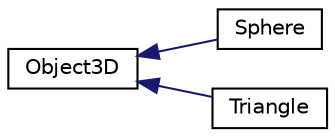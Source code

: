digraph "Graphical Class Hierarchy"
{
 // INTERACTIVE_SVG=YES
 // LATEX_PDF_SIZE
  edge [fontname="Helvetica",fontsize="10",labelfontname="Helvetica",labelfontsize="10"];
  node [fontname="Helvetica",fontsize="10",shape=record];
  rankdir="LR";
  Node0 [label="Object3D",height=0.2,width=0.4,color="black", fillcolor="white", style="filled",URL="$class_object3_d.html",tooltip="Abstract class for a three-dimentional object."];
  Node0 -> Node1 [dir="back",color="midnightblue",fontsize="10",style="solid",fontname="Helvetica"];
  Node1 [label="Sphere",height=0.2,width=0.4,color="black", fillcolor="white", style="filled",URL="$class_sphere.html",tooltip="A sphere described by its center and its radius."];
  Node0 -> Node2 [dir="back",color="midnightblue",fontsize="10",style="solid",fontname="Helvetica"];
  Node2 [label="Triangle",height=0.2,width=0.4,color="black", fillcolor="white", style="filled",URL="$class_triangle.html",tooltip="A triangle defined by its three vertices."];
}
